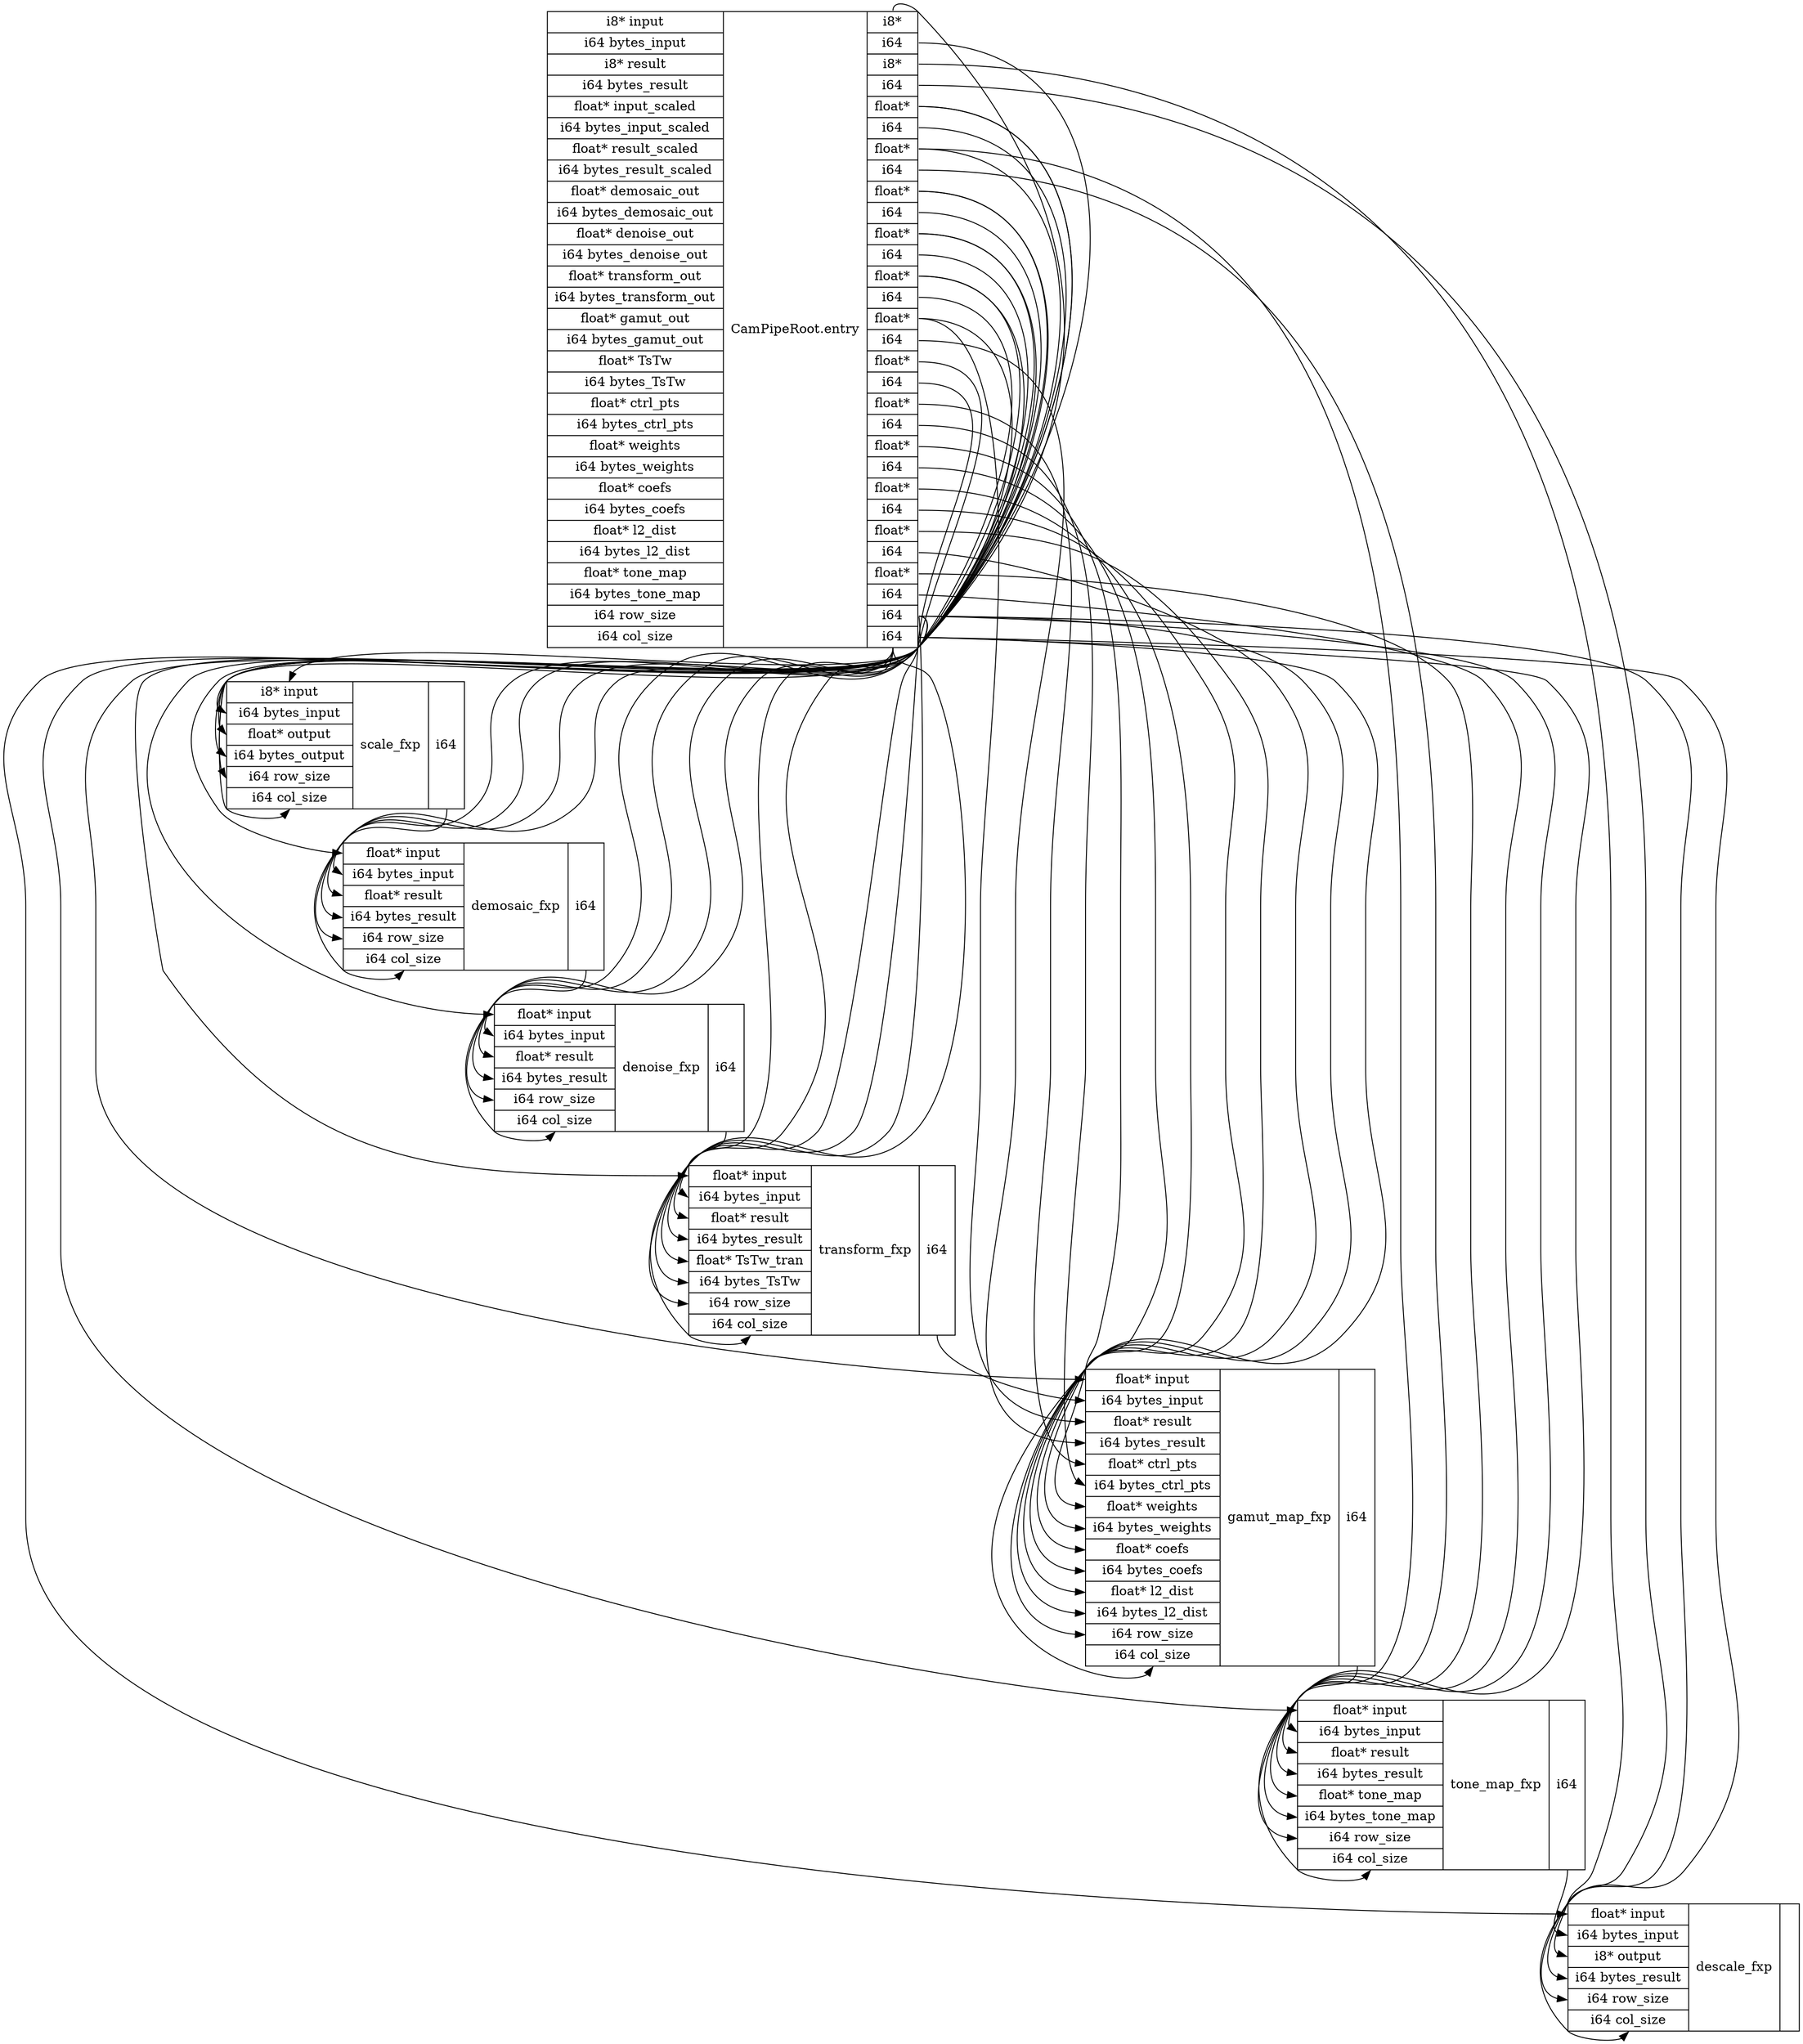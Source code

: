 digraph structs {
	node [shape=record];
	"scale_fxp" [label="{<i0>i8* input|<i1>i64 bytes_input|<i2>float* output|<i3>i64 bytes_output|<i4>i64 row_size|<i5>i64 col_size}|scale_fxp|{<o0>i64}"];
	"demosaic_fxp" [label="{<i0>float* input|<i1>i64 bytes_input|<i2>float* result|<i3>i64 bytes_result|<i4>i64 row_size|<i5>i64 col_size}|demosaic_fxp|{<o0>i64}"];
	"descale_fxp" [label="{<i0>float* input|<i1>i64 bytes_input|<i2>i8* output|<i3>i64 bytes_result|<i4>i64 row_size|<i5>i64 col_size}|descale_fxp|{}"];
	"tone_map_fxp" [label="{<i0>float* input|<i1>i64 bytes_input|<i2>float* result|<i3>i64 bytes_result|<i4>float* tone_map|<i5>i64 bytes_tone_map|<i6>i64 row_size|<i7>i64 col_size}|tone_map_fxp|{<o0>i64}"];
	"CamPipeRoot.entry" [label="{<i0>i8* input|<i1>i64 bytes_input|<i2>i8* result|<i3>i64 bytes_result|<i4>float* input_scaled|<i5>i64 bytes_input_scaled|<i6>float* result_scaled|<i7>i64 bytes_result_scaled|<i8>float* demosaic_out|<i9>i64 bytes_demosaic_out|<i10>float* denoise_out|<i11>i64 bytes_denoise_out|<i12>float* transform_out|<i13>i64 bytes_transform_out|<i14>float* gamut_out|<i15>i64 bytes_gamut_out|<i16>float* TsTw|<i17>i64 bytes_TsTw|<i18>float* ctrl_pts|<i19>i64 bytes_ctrl_pts|<i20>float* weights|<i21>i64 bytes_weights|<i22>float* coefs|<i23>i64 bytes_coefs|<i24>float* l2_dist|<i25>i64 bytes_l2_dist|<i26>float* tone_map|<i27>i64 bytes_tone_map|<i28>i64 row_size|<i29>i64 col_size}|CamPipeRoot.entry|{<o0>i8*|<o1>i64|<o2>i8*|<o3>i64|<o4>float*|<o5>i64|<o6>float*|<o7>i64|<o8>float*|<o9>i64|<o10>float*|<o11>i64|<o12>float*|<o13>i64|<o14>float*|<o15>i64|<o16>float*|<o17>i64|<o18>float*|<o19>i64|<o20>float*|<o21>i64|<o22>float*|<o23>i64|<o24>float*|<o25>i64|<o26>float*|<o27>i64|<o28>i64|<o29>i64}"];
	"transform_fxp" [label="{<i0>float* input|<i1>i64 bytes_input|<i2>float* result|<i3>i64 bytes_result|<i4>float* TsTw_tran|<i5>i64 bytes_TsTw|<i6>i64 row_size|<i7>i64 col_size}|transform_fxp|{<o0>i64}"];
	"gamut_map_fxp" [label="{<i0>float* input|<i1>i64 bytes_input|<i2>float* result|<i3>i64 bytes_result|<i4>float* ctrl_pts|<i5>i64 bytes_ctrl_pts|<i6>float* weights|<i7>i64 bytes_weights|<i8>float* coefs|<i9>i64 bytes_coefs|<i10>float* l2_dist|<i11>i64 bytes_l2_dist|<i12>i64 row_size|<i13>i64 col_size}|gamut_map_fxp|{<o0>i64}"];
	"denoise_fxp" [label="{<i0>float* input|<i1>i64 bytes_input|<i2>float* result|<i3>i64 bytes_result|<i4>i64 row_size|<i5>i64 col_size}|denoise_fxp|{<o0>i64}"];

	"tone_map_fxp" -> "descale_fxp" [tailport=o0, headport=i1, ];
	"gamut_map_fxp" -> "tone_map_fxp" [tailport=o0, headport=i1, ];
	"CamPipeRoot.entry" -> "gamut_map_fxp" [tailport=o21, headport=i7, ];
	"CamPipeRoot.entry" -> "gamut_map_fxp" [tailport=o20, headport=i6, ];
	"CamPipeRoot.entry" -> "descale_fxp" [tailport=o3, headport=i3, ];
	"CamPipeRoot.entry" -> "descale_fxp" [tailport=o2, headport=i2, ];
	"CamPipeRoot.entry" -> "tone_map_fxp" [tailport=o27, headport=i5, ];
	"CamPipeRoot.entry" -> "tone_map_fxp" [tailport=o26, headport=i4, ];
	"CamPipeRoot.entry" -> "tone_map_fxp" [tailport=o7, headport=i3, ];
	"CamPipeRoot.entry" -> "descale_fxp" [tailport=o6, headport=i0, ];
	"CamPipeRoot.entry" -> "tone_map_fxp" [tailport=o6, headport=i2, ];
	"CamPipeRoot.entry" -> "gamut_map_fxp" [tailport=o25, headport=i11, ];
	"CamPipeRoot.entry" -> "gamut_map_fxp" [tailport=o23, headport=i9, ];
	"CamPipeRoot.entry" -> "gamut_map_fxp" [tailport=o22, headport=i8, ];
	"CamPipeRoot.entry" -> "gamut_map_fxp" [tailport=o19, headport=i5, ];
	"CamPipeRoot.entry" -> "gamut_map_fxp" [tailport=o18, headport=i4, ];
	"CamPipeRoot.entry" -> "transform_fxp" [tailport=o28, headport=i6, ];
	"CamPipeRoot.entry" -> "denoise_fxp" [tailport=o28, headport=i4, ];
	"CamPipeRoot.entry" -> "demosaic_fxp" [tailport=o28, headport=i4, ];
	"CamPipeRoot.entry" -> "descale_fxp" [tailport=o28, headport=i4, ];
	"CamPipeRoot.entry" -> "scale_fxp" [tailport=o28, headport=i4, ];
	"CamPipeRoot.entry" -> "gamut_map_fxp" [tailport=o28, headport=i12, ];
	"CamPipeRoot.entry" -> "tone_map_fxp" [tailport=o28, headport=i6, ];
	"CamPipeRoot.entry" -> "transform_fxp" [tailport=o17, headport=i5, ];
	"scale_fxp" -> "demosaic_fxp" [tailport=o0, headport=i1, ];
	"CamPipeRoot.entry" -> "transform_fxp" [tailport=o13, headport=i3, ];
	"CamPipeRoot.entry" -> "scale_fxp" [tailport=o5, headport=i3, ];
	"CamPipeRoot.entry" -> "demosaic_fxp" [tailport=o29, headport=i5, ];
	"CamPipeRoot.entry" -> "gamut_map_fxp" [tailport=o29, headport=i13, ];
	"CamPipeRoot.entry" -> "tone_map_fxp" [tailport=o29, headport=i7, ];
	"CamPipeRoot.entry" -> "descale_fxp" [tailport=o29, headport=i5, ];
	"CamPipeRoot.entry" -> "scale_fxp" [tailport=o29, headport=i5, ];
	"CamPipeRoot.entry" -> "denoise_fxp" [tailport=o29, headport=i5, ];
	"CamPipeRoot.entry" -> "transform_fxp" [tailport=o29, headport=i7, ];
	"CamPipeRoot.entry" -> "tone_map_fxp" [tailport=o14, headport=i0, ];
	"CamPipeRoot.entry" -> "gamut_map_fxp" [tailport=o14, headport=i2, ];
	"CamPipeRoot.entry" -> "scale_fxp" [tailport=o4, headport=i2, ];
	"CamPipeRoot.entry" -> "demosaic_fxp" [tailport=o4, headport=i0, ];
	"CamPipeRoot.entry" -> "scale_fxp" [tailport=o0, headport=i0, ];
	"CamPipeRoot.entry" -> "scale_fxp" [tailport=o1, headport=i1, ];
	"CamPipeRoot.entry" -> "transform_fxp" [tailport=o16, headport=i4, ];
	"CamPipeRoot.entry" -> "demosaic_fxp" [tailport=o8, headport=i2, ];
	"CamPipeRoot.entry" -> "denoise_fxp" [tailport=o8, headport=i0, ];
	"CamPipeRoot.entry" -> "demosaic_fxp" [tailport=o9, headport=i3, ];
	"CamPipeRoot.entry" -> "transform_fxp" [tailport=o10, headport=i0, ];
	"CamPipeRoot.entry" -> "denoise_fxp" [tailport=o10, headport=i2, ];
	"CamPipeRoot.entry" -> "gamut_map_fxp" [tailport=o12, headport=i0, ];
	"CamPipeRoot.entry" -> "transform_fxp" [tailport=o12, headport=i2, ];
	"CamPipeRoot.entry" -> "gamut_map_fxp" [tailport=o15, headport=i3, ];
	"demosaic_fxp" -> "denoise_fxp" [tailport=o0, headport=i1, ];
	"CamPipeRoot.entry" -> "denoise_fxp" [tailport=o11, headport=i3, ];
	"CamPipeRoot.entry" -> "gamut_map_fxp" [tailport=o24, headport=i10, ];
	"denoise_fxp" -> "transform_fxp" [tailport=o0, headport=i1, ];
	"transform_fxp" -> "gamut_map_fxp" [tailport=o0, headport=i1, ];
}

